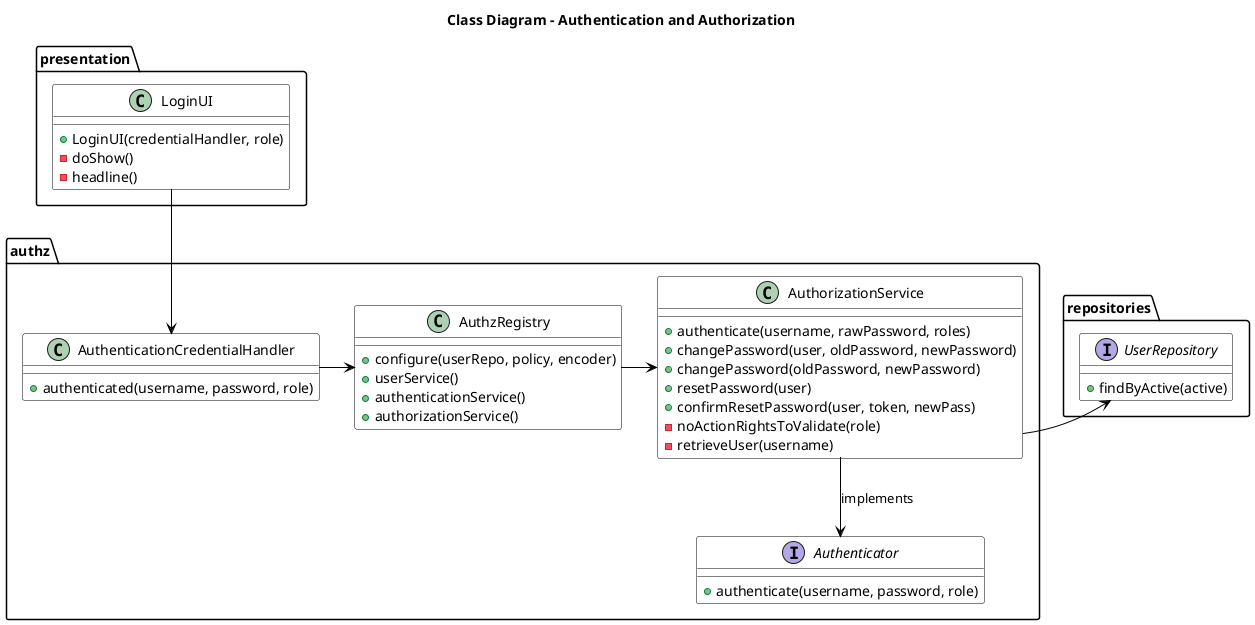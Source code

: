 @startuml
skinparam class {
    BackgroundColor White
    ArrowColor Black
    BorderColor Black
    FontColor Black
    FontSize 14
}

Title "Class Diagram - Authentication and Authorization"

package "presentation" {
    class LoginUI {
        + LoginUI(credentialHandler, role)
        - doShow()
        - headline()
    }
}

package "authz" {
    class AuthenticationCredentialHandler {
        + authenticated(username, password, role)
    }

    class AuthzRegistry {
        + configure(userRepo, policy, encoder)
        + userService()
        + authenticationService()
        + authorizationService()
    }

    class AuthorizationService {
        + authenticate(username, rawPassword, roles)
        + changePassword(user, oldPassword, newPassword)
        + changePassword(oldPassword, newPassword)
        + resetPassword(user)
        + confirmResetPassword(user, token, newPass)
        - noActionRightsToValidate(role)
        - retrieveUser(username)
    }

    interface Authenticator {
        + authenticate(username, password, role)
    }
}

package repositories {
    interface UserRepository {
        + findByActive(active)
    }
}

LoginUI --> AuthenticationCredentialHandler
AuthenticationCredentialHandler -> AuthzRegistry
AuthzRegistry -> AuthorizationService
AuthorizationService -> UserRepository
AuthorizationService --> Authenticator : implements

@enduml
